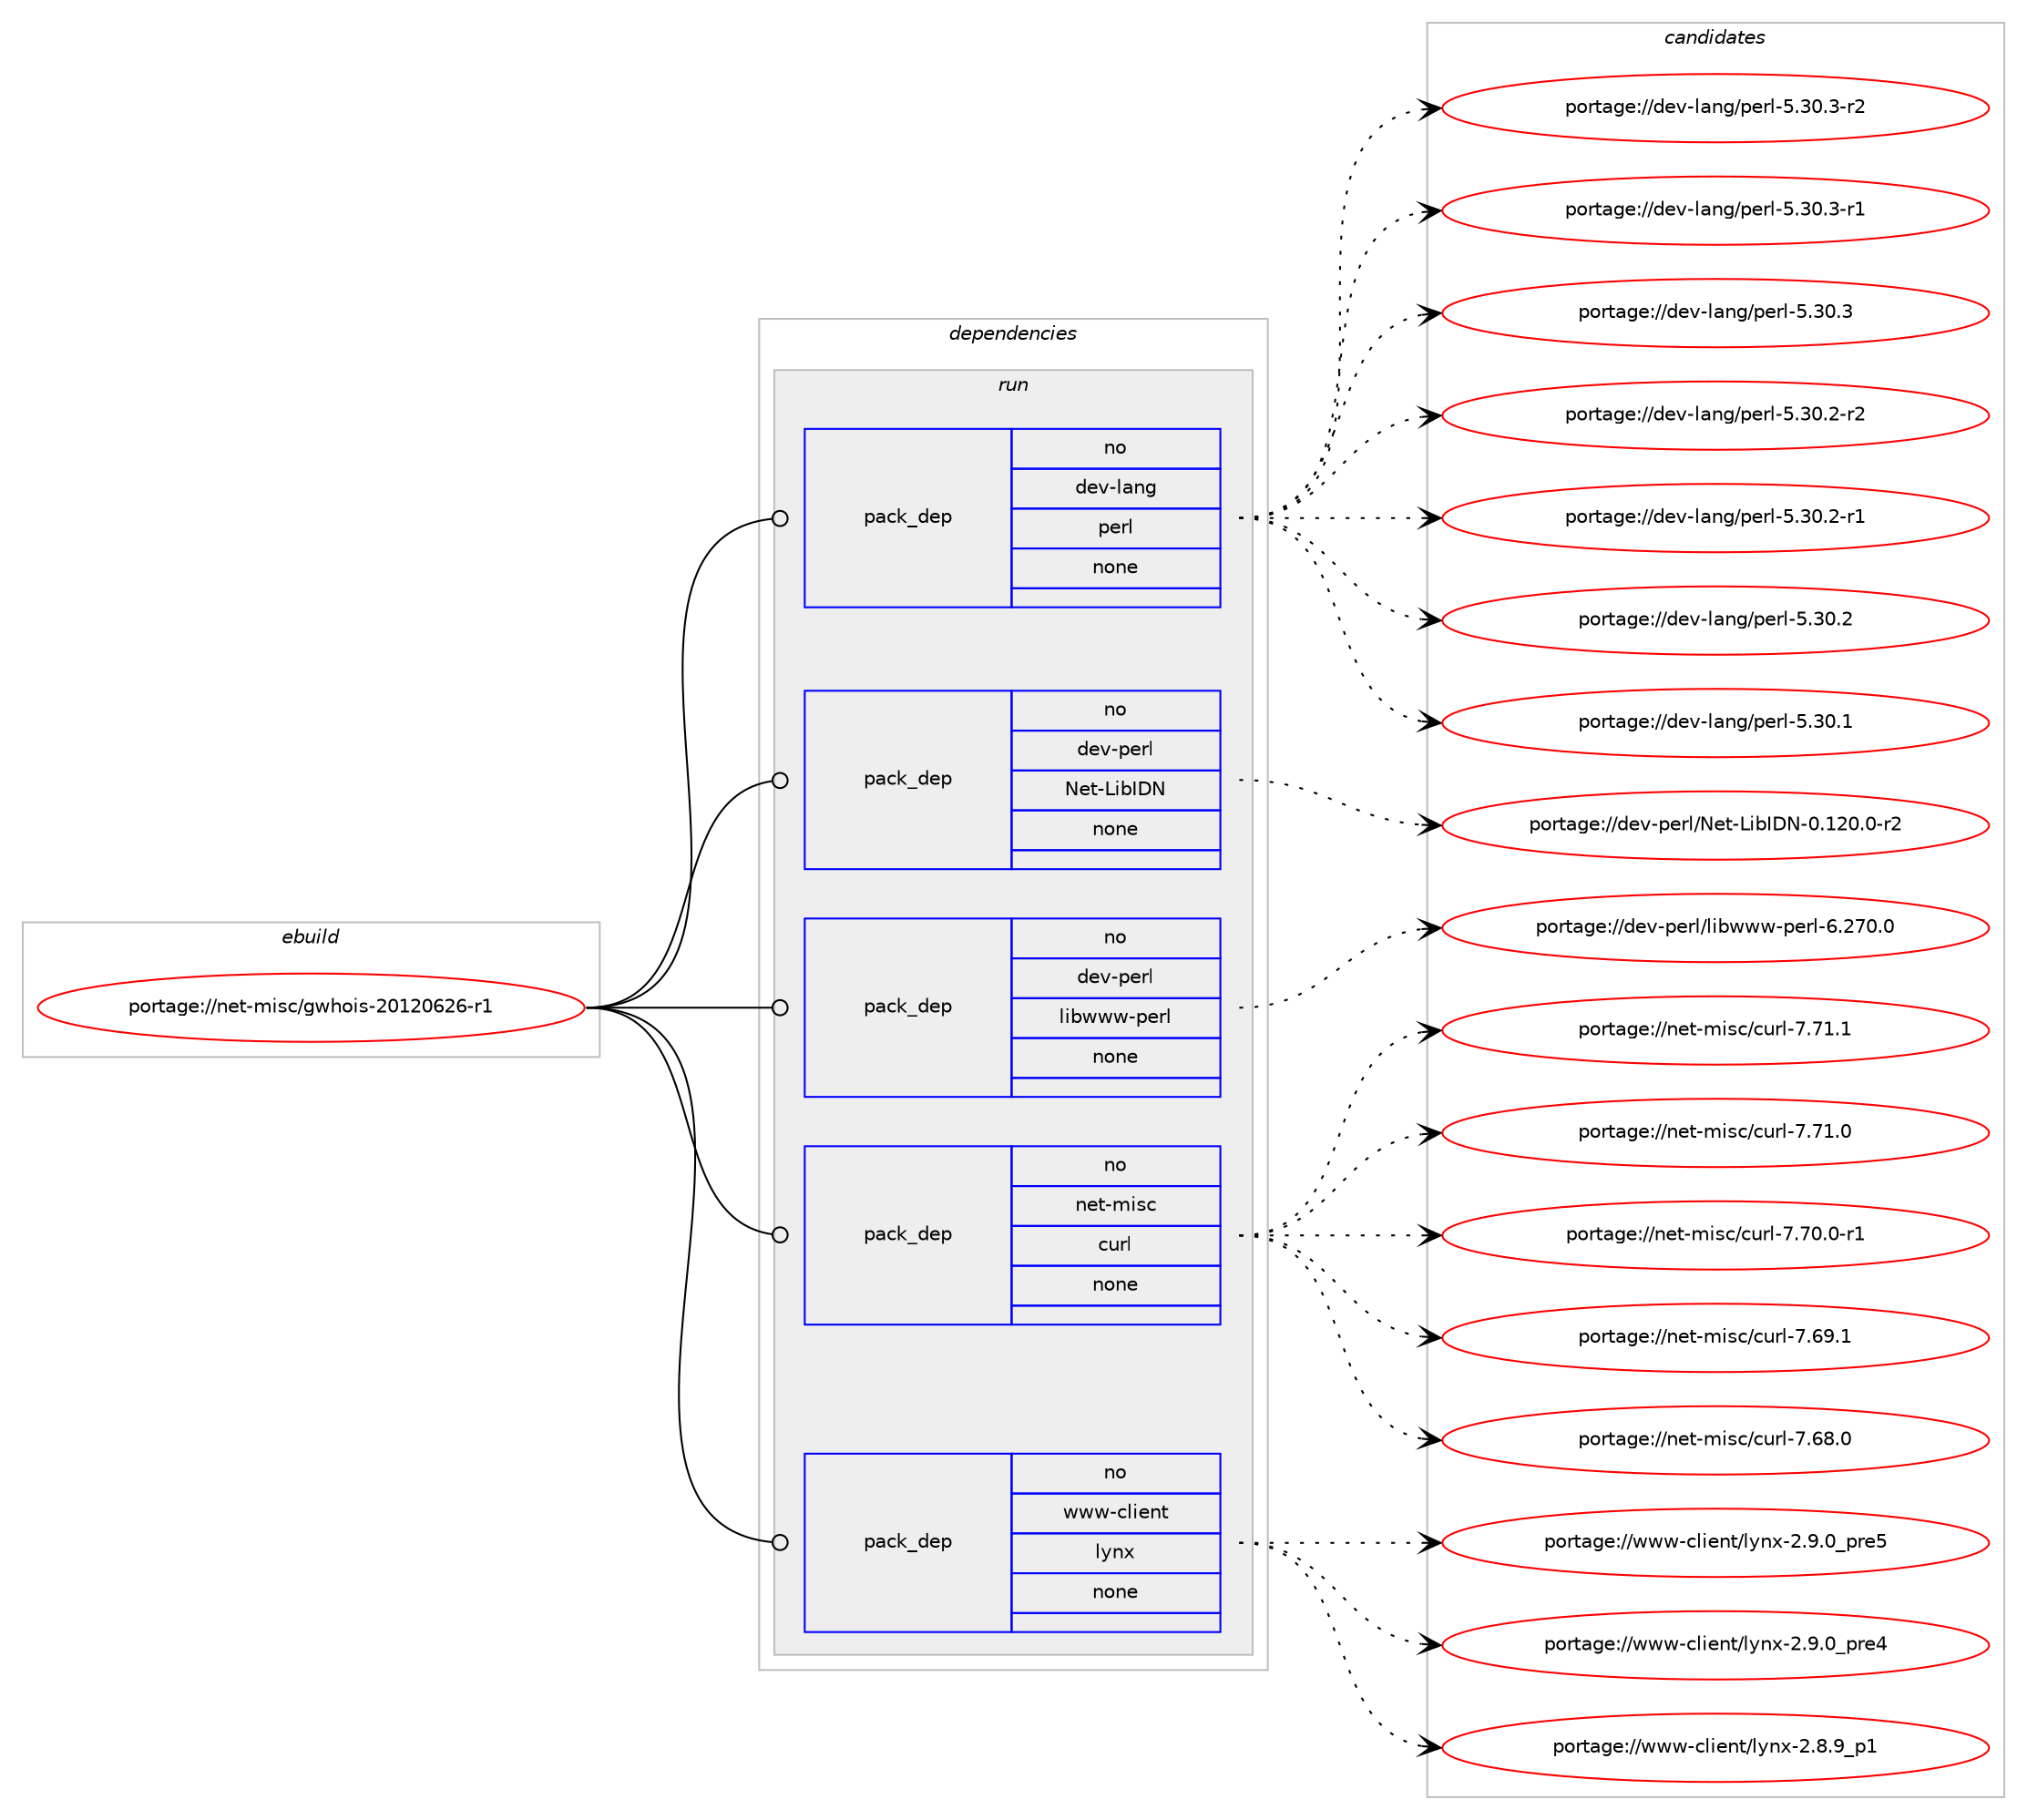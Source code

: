 digraph prolog {

# *************
# Graph options
# *************

newrank=true;
concentrate=true;
compound=true;
graph [rankdir=LR,fontname=Helvetica,fontsize=10,ranksep=1.5];#, ranksep=2.5, nodesep=0.2];
edge  [arrowhead=vee];
node  [fontname=Helvetica,fontsize=10];

# **********
# The ebuild
# **********

subgraph cluster_leftcol {
color=gray;
rank=same;
label=<<i>ebuild</i>>;
id [label="portage://net-misc/gwhois-20120626-r1", color=red, width=4, href="../net-misc/gwhois-20120626-r1.svg"];
}

# ****************
# The dependencies
# ****************

subgraph cluster_midcol {
color=gray;
label=<<i>dependencies</i>>;
subgraph cluster_compile {
fillcolor="#eeeeee";
style=filled;
label=<<i>compile</i>>;
}
subgraph cluster_compileandrun {
fillcolor="#eeeeee";
style=filled;
label=<<i>compile and run</i>>;
}
subgraph cluster_run {
fillcolor="#eeeeee";
style=filled;
label=<<i>run</i>>;
subgraph pack3391 {
dependency4073 [label=<<TABLE BORDER="0" CELLBORDER="1" CELLSPACING="0" CELLPADDING="4" WIDTH="220"><TR><TD ROWSPAN="6" CELLPADDING="30">pack_dep</TD></TR><TR><TD WIDTH="110">no</TD></TR><TR><TD>dev-lang</TD></TR><TR><TD>perl</TD></TR><TR><TD>none</TD></TR><TR><TD></TD></TR></TABLE>>, shape=none, color=blue];
}
id:e -> dependency4073:w [weight=20,style="solid",arrowhead="odot"];
subgraph pack3392 {
dependency4074 [label=<<TABLE BORDER="0" CELLBORDER="1" CELLSPACING="0" CELLPADDING="4" WIDTH="220"><TR><TD ROWSPAN="6" CELLPADDING="30">pack_dep</TD></TR><TR><TD WIDTH="110">no</TD></TR><TR><TD>dev-perl</TD></TR><TR><TD>Net-LibIDN</TD></TR><TR><TD>none</TD></TR><TR><TD></TD></TR></TABLE>>, shape=none, color=blue];
}
id:e -> dependency4074:w [weight=20,style="solid",arrowhead="odot"];
subgraph pack3393 {
dependency4075 [label=<<TABLE BORDER="0" CELLBORDER="1" CELLSPACING="0" CELLPADDING="4" WIDTH="220"><TR><TD ROWSPAN="6" CELLPADDING="30">pack_dep</TD></TR><TR><TD WIDTH="110">no</TD></TR><TR><TD>dev-perl</TD></TR><TR><TD>libwww-perl</TD></TR><TR><TD>none</TD></TR><TR><TD></TD></TR></TABLE>>, shape=none, color=blue];
}
id:e -> dependency4075:w [weight=20,style="solid",arrowhead="odot"];
subgraph pack3394 {
dependency4076 [label=<<TABLE BORDER="0" CELLBORDER="1" CELLSPACING="0" CELLPADDING="4" WIDTH="220"><TR><TD ROWSPAN="6" CELLPADDING="30">pack_dep</TD></TR><TR><TD WIDTH="110">no</TD></TR><TR><TD>net-misc</TD></TR><TR><TD>curl</TD></TR><TR><TD>none</TD></TR><TR><TD></TD></TR></TABLE>>, shape=none, color=blue];
}
id:e -> dependency4076:w [weight=20,style="solid",arrowhead="odot"];
subgraph pack3395 {
dependency4077 [label=<<TABLE BORDER="0" CELLBORDER="1" CELLSPACING="0" CELLPADDING="4" WIDTH="220"><TR><TD ROWSPAN="6" CELLPADDING="30">pack_dep</TD></TR><TR><TD WIDTH="110">no</TD></TR><TR><TD>www-client</TD></TR><TR><TD>lynx</TD></TR><TR><TD>none</TD></TR><TR><TD></TD></TR></TABLE>>, shape=none, color=blue];
}
id:e -> dependency4077:w [weight=20,style="solid",arrowhead="odot"];
}
}

# **************
# The candidates
# **************

subgraph cluster_choices {
rank=same;
color=gray;
label=<<i>candidates</i>>;

subgraph choice3391 {
color=black;
nodesep=1;
choice100101118451089711010347112101114108455346514846514511450 [label="portage://dev-lang/perl-5.30.3-r2", color=red, width=4,href="../dev-lang/perl-5.30.3-r2.svg"];
choice100101118451089711010347112101114108455346514846514511449 [label="portage://dev-lang/perl-5.30.3-r1", color=red, width=4,href="../dev-lang/perl-5.30.3-r1.svg"];
choice10010111845108971101034711210111410845534651484651 [label="portage://dev-lang/perl-5.30.3", color=red, width=4,href="../dev-lang/perl-5.30.3.svg"];
choice100101118451089711010347112101114108455346514846504511450 [label="portage://dev-lang/perl-5.30.2-r2", color=red, width=4,href="../dev-lang/perl-5.30.2-r2.svg"];
choice100101118451089711010347112101114108455346514846504511449 [label="portage://dev-lang/perl-5.30.2-r1", color=red, width=4,href="../dev-lang/perl-5.30.2-r1.svg"];
choice10010111845108971101034711210111410845534651484650 [label="portage://dev-lang/perl-5.30.2", color=red, width=4,href="../dev-lang/perl-5.30.2.svg"];
choice10010111845108971101034711210111410845534651484649 [label="portage://dev-lang/perl-5.30.1", color=red, width=4,href="../dev-lang/perl-5.30.1.svg"];
dependency4073:e -> choice100101118451089711010347112101114108455346514846514511450:w [style=dotted,weight="100"];
dependency4073:e -> choice100101118451089711010347112101114108455346514846514511449:w [style=dotted,weight="100"];
dependency4073:e -> choice10010111845108971101034711210111410845534651484651:w [style=dotted,weight="100"];
dependency4073:e -> choice100101118451089711010347112101114108455346514846504511450:w [style=dotted,weight="100"];
dependency4073:e -> choice100101118451089711010347112101114108455346514846504511449:w [style=dotted,weight="100"];
dependency4073:e -> choice10010111845108971101034711210111410845534651484650:w [style=dotted,weight="100"];
dependency4073:e -> choice10010111845108971101034711210111410845534651484649:w [style=dotted,weight="100"];
}
subgraph choice3392 {
color=black;
nodesep=1;
choice10010111845112101114108477810111645761059873687845484649504846484511450 [label="portage://dev-perl/Net-LibIDN-0.120.0-r2", color=red, width=4,href="../dev-perl/Net-LibIDN-0.120.0-r2.svg"];
dependency4074:e -> choice10010111845112101114108477810111645761059873687845484649504846484511450:w [style=dotted,weight="100"];
}
subgraph choice3393 {
color=black;
nodesep=1;
choice100101118451121011141084710810598119119119451121011141084554465055484648 [label="portage://dev-perl/libwww-perl-6.270.0", color=red, width=4,href="../dev-perl/libwww-perl-6.270.0.svg"];
dependency4075:e -> choice100101118451121011141084710810598119119119451121011141084554465055484648:w [style=dotted,weight="100"];
}
subgraph choice3394 {
color=black;
nodesep=1;
choice1101011164510910511599479911711410845554655494649 [label="portage://net-misc/curl-7.71.1", color=red, width=4,href="../net-misc/curl-7.71.1.svg"];
choice1101011164510910511599479911711410845554655494648 [label="portage://net-misc/curl-7.71.0", color=red, width=4,href="../net-misc/curl-7.71.0.svg"];
choice11010111645109105115994799117114108455546554846484511449 [label="portage://net-misc/curl-7.70.0-r1", color=red, width=4,href="../net-misc/curl-7.70.0-r1.svg"];
choice1101011164510910511599479911711410845554654574649 [label="portage://net-misc/curl-7.69.1", color=red, width=4,href="../net-misc/curl-7.69.1.svg"];
choice1101011164510910511599479911711410845554654564648 [label="portage://net-misc/curl-7.68.0", color=red, width=4,href="../net-misc/curl-7.68.0.svg"];
dependency4076:e -> choice1101011164510910511599479911711410845554655494649:w [style=dotted,weight="100"];
dependency4076:e -> choice1101011164510910511599479911711410845554655494648:w [style=dotted,weight="100"];
dependency4076:e -> choice11010111645109105115994799117114108455546554846484511449:w [style=dotted,weight="100"];
dependency4076:e -> choice1101011164510910511599479911711410845554654574649:w [style=dotted,weight="100"];
dependency4076:e -> choice1101011164510910511599479911711410845554654564648:w [style=dotted,weight="100"];
}
subgraph choice3395 {
color=black;
nodesep=1;
choice1191191194599108105101110116471081211101204550465746489511211410153 [label="portage://www-client/lynx-2.9.0_pre5", color=red, width=4,href="../www-client/lynx-2.9.0_pre5.svg"];
choice1191191194599108105101110116471081211101204550465746489511211410152 [label="portage://www-client/lynx-2.9.0_pre4", color=red, width=4,href="../www-client/lynx-2.9.0_pre4.svg"];
choice1191191194599108105101110116471081211101204550465646579511249 [label="portage://www-client/lynx-2.8.9_p1", color=red, width=4,href="../www-client/lynx-2.8.9_p1.svg"];
dependency4077:e -> choice1191191194599108105101110116471081211101204550465746489511211410153:w [style=dotted,weight="100"];
dependency4077:e -> choice1191191194599108105101110116471081211101204550465746489511211410152:w [style=dotted,weight="100"];
dependency4077:e -> choice1191191194599108105101110116471081211101204550465646579511249:w [style=dotted,weight="100"];
}
}

}
